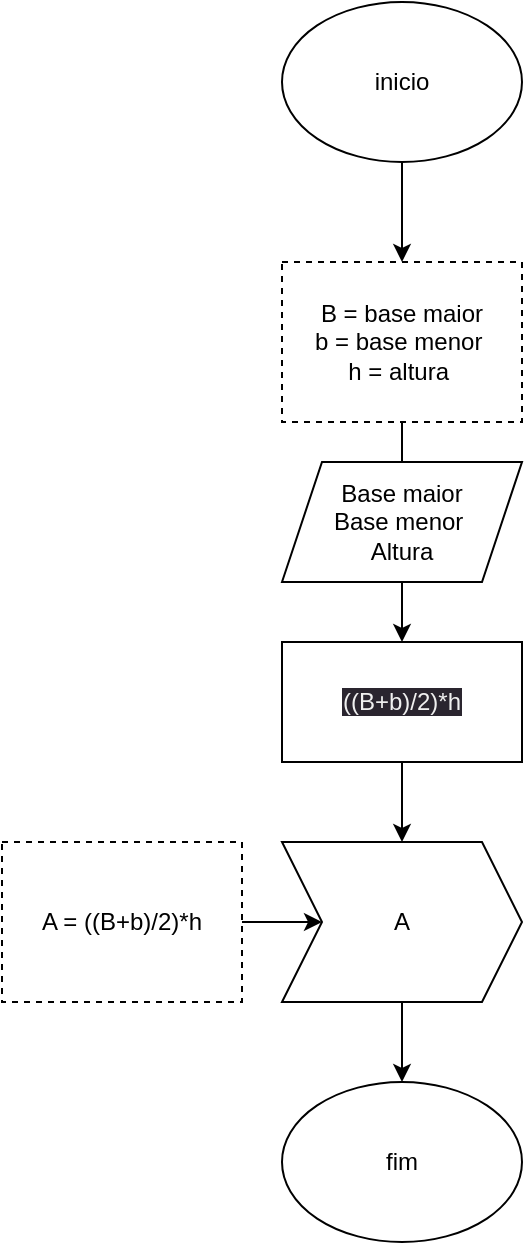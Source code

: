 <mxfile>
    <diagram id="n3we9SkOlITuyPmAd4bF" name="Página-1">
        <mxGraphModel dx="1130" dy="536" grid="1" gridSize="10" guides="1" tooltips="1" connect="1" arrows="1" fold="1" page="1" pageScale="1" pageWidth="827" pageHeight="1169" math="0" shadow="0">
            <root>
                <mxCell id="0"/>
                <mxCell id="1" parent="0"/>
                <mxCell id="12" value="" style="edgeStyle=none;html=1;" edge="1" parent="1" source="2" target="6">
                    <mxGeometry relative="1" as="geometry"/>
                </mxCell>
                <mxCell id="2" value="inicio" style="ellipse;whiteSpace=wrap;html=1;" vertex="1" parent="1">
                    <mxGeometry x="320" y="10" width="120" height="80" as="geometry"/>
                </mxCell>
                <mxCell id="3" value="fim" style="ellipse;whiteSpace=wrap;html=1;" vertex="1" parent="1">
                    <mxGeometry x="320" y="550" width="120" height="80" as="geometry"/>
                </mxCell>
                <mxCell id="13" value="" style="edgeStyle=none;html=1;" edge="1" parent="1" source="6" target="8">
                    <mxGeometry relative="1" as="geometry"/>
                </mxCell>
                <mxCell id="6" value="&lt;div&gt;B = base maior&lt;/div&gt;&lt;div&gt;b = base menor&amp;nbsp;&lt;/div&gt;&lt;div&gt;h = altura&amp;nbsp;&lt;/div&gt;" style="rounded=0;whiteSpace=wrap;html=1;dashed=1;" vertex="1" parent="1">
                    <mxGeometry x="320" y="140" width="120" height="80" as="geometry"/>
                </mxCell>
                <mxCell id="14" value="" style="edgeStyle=none;html=1;" edge="1" parent="1" source="8" target="9">
                    <mxGeometry relative="1" as="geometry"/>
                </mxCell>
                <mxCell id="8" value="&lt;span style=&quot;color: rgb(240, 240, 240); font-family: Helvetica; font-size: 12px; font-style: normal; font-variant-ligatures: normal; font-variant-caps: normal; font-weight: 400; letter-spacing: normal; orphans: 2; text-align: center; text-indent: 0px; text-transform: none; widows: 2; word-spacing: 0px; -webkit-text-stroke-width: 0px; background-color: rgb(42, 37, 47); text-decoration-thickness: initial; text-decoration-style: initial; text-decoration-color: initial; float: none; display: inline !important;&quot;&gt;((B+b)/2)*h&lt;/span&gt;" style="rounded=0;whiteSpace=wrap;html=1;" vertex="1" parent="1">
                    <mxGeometry x="320" y="330" width="120" height="60" as="geometry"/>
                </mxCell>
                <mxCell id="15" value="" style="edgeStyle=none;html=1;" edge="1" parent="1" source="9" target="3">
                    <mxGeometry relative="1" as="geometry"/>
                </mxCell>
                <mxCell id="9" value="A" style="shape=step;perimeter=stepPerimeter;whiteSpace=wrap;html=1;fixedSize=1;" vertex="1" parent="1">
                    <mxGeometry x="320" y="430" width="120" height="80" as="geometry"/>
                </mxCell>
                <mxCell id="11" style="edgeStyle=none;html=1;entryX=0;entryY=0.5;entryDx=0;entryDy=0;" edge="1" parent="1" source="10" target="9">
                    <mxGeometry relative="1" as="geometry"/>
                </mxCell>
                <mxCell id="10" value="A = ((B+b)/2)*h" style="rounded=0;whiteSpace=wrap;html=1;dashed=1;" vertex="1" parent="1">
                    <mxGeometry x="180" y="430" width="120" height="80" as="geometry"/>
                </mxCell>
                <mxCell id="4" value="Base maior &lt;br&gt;Base menor&amp;nbsp;&lt;br&gt;Altura" style="shape=parallelogram;perimeter=parallelogramPerimeter;whiteSpace=wrap;html=1;fixedSize=1;" vertex="1" parent="1">
                    <mxGeometry x="320" y="240" width="120" height="60" as="geometry"/>
                </mxCell>
            </root>
        </mxGraphModel>
    </diagram>
</mxfile>
